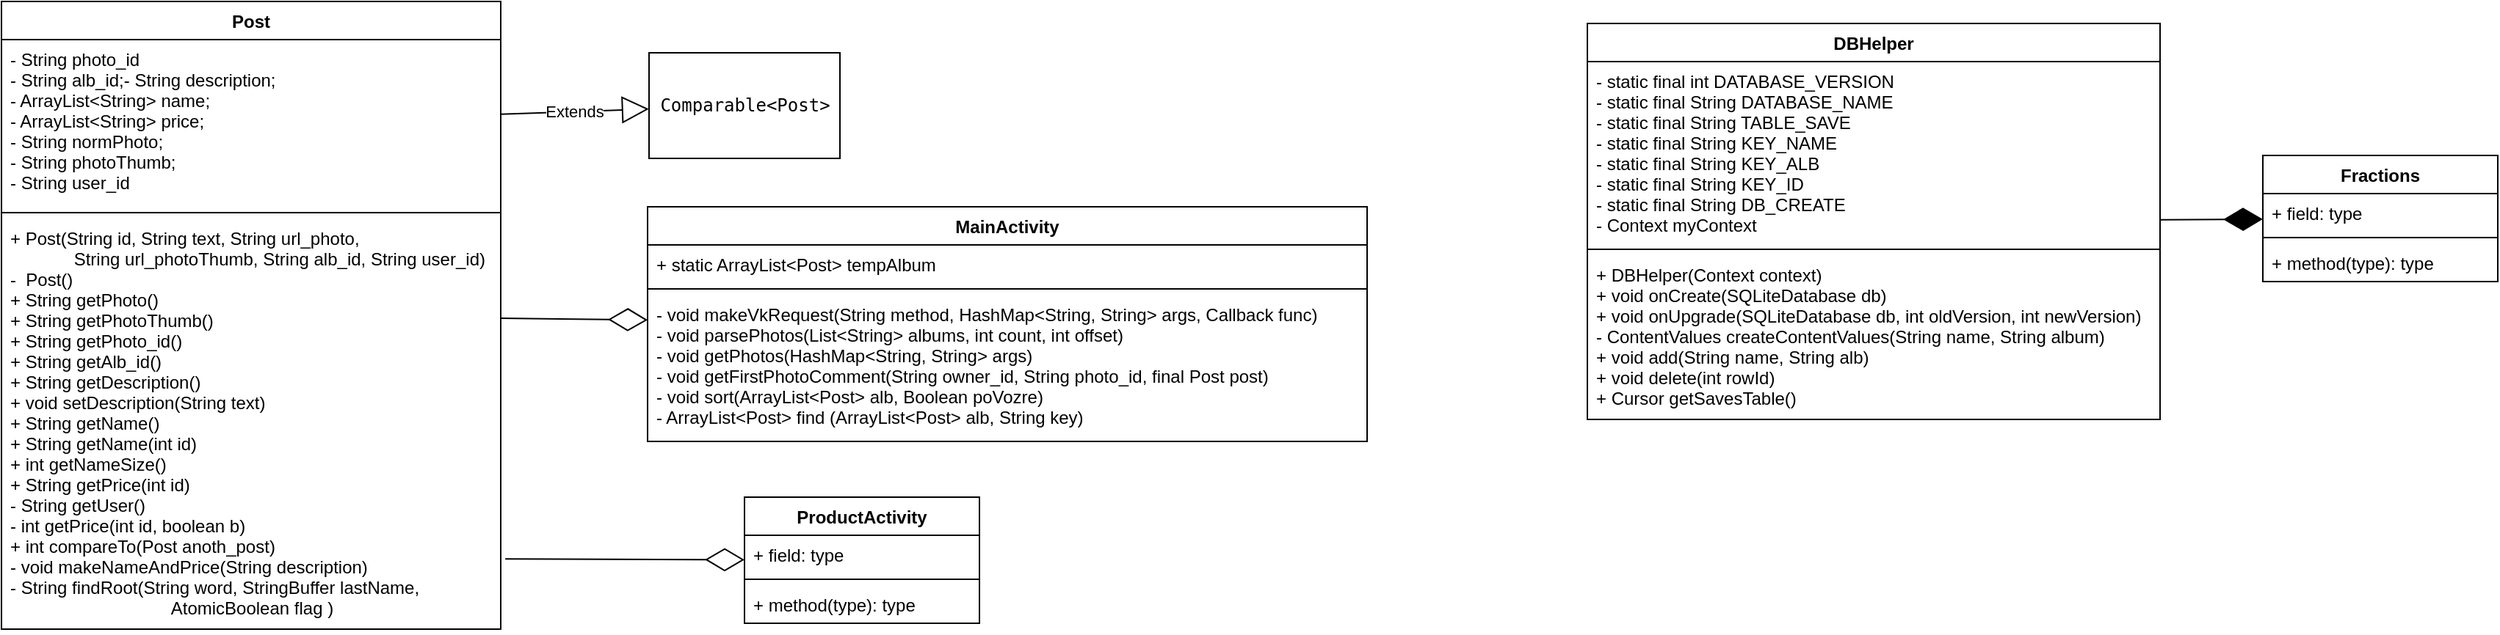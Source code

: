<mxfile version="10.6.8" type="github"><diagram id="H0TlaPmsUMJZ5l3_36gU" name="Page-1"><mxGraphModel dx="2221" dy="771" grid="1" gridSize="10" guides="1" tooltips="1" connect="1" arrows="1" fold="1" page="1" pageScale="1" pageWidth="827" pageHeight="1169" math="0" shadow="0"><root><mxCell id="0"/><mxCell id="1" parent="0"/><mxCell id="FyV8M_RW5J6ellcxXbuD-1" value="Post" style="swimlane;fontStyle=1;align=center;verticalAlign=top;childLayout=stackLayout;horizontal=1;startSize=26;horizontalStack=0;resizeParent=1;resizeParentMax=0;resizeLast=0;collapsible=1;marginBottom=0;" vertex="1" parent="1"><mxGeometry x="-200" y="55" width="340" height="428" as="geometry"/></mxCell><mxCell id="FyV8M_RW5J6ellcxXbuD-2" value="- String photo_id&#xA;- String alb_id;- String description;&#xA;- ArrayList&lt;String&gt; name;&#xA;- ArrayList&lt;String&gt; price;&#xA;- String normPhoto;&#xA;- String photoThumb;&#xA;- String user_id" style="text;strokeColor=none;fillColor=none;align=left;verticalAlign=top;spacingLeft=4;spacingRight=4;overflow=hidden;rotatable=0;points=[[0,0.5],[1,0.5]];portConstraint=eastwest;" vertex="1" parent="FyV8M_RW5J6ellcxXbuD-1"><mxGeometry y="26" width="340" height="114" as="geometry"/></mxCell><mxCell id="FyV8M_RW5J6ellcxXbuD-3" value="" style="line;strokeWidth=1;fillColor=none;align=left;verticalAlign=middle;spacingTop=-1;spacingLeft=3;spacingRight=3;rotatable=0;labelPosition=right;points=[];portConstraint=eastwest;" vertex="1" parent="FyV8M_RW5J6ellcxXbuD-1"><mxGeometry y="140" width="340" height="8" as="geometry"/></mxCell><mxCell id="FyV8M_RW5J6ellcxXbuD-4" value="+ Post(String id, String text, String url_photo, &#xA;             String url_photoThumb, String alb_id, String user_id)&#xA;-  Post()&#xA;+ String getPhoto()&#xA;+ String getPhotoThumb()&#xA;+ String getPhoto_id()&#xA;+ String getAlb_id()&#xA;+ String getDescription()&#xA;+ void setDescription(String text)&#xA;+ String getName()&#xA;+ String getName(int id)&#xA;+ int getNameSize()&#xA;+ String getPrice(int id)&#xA;- String getUser()&#xA;- int getPrice(int id, boolean b)&#xA;+ int compareTo(Post anoth_post)&#xA;- void makeNameAndPrice(String description)&#xA;- String findRoot(String word, StringBuffer lastName, &#xA;                                 AtomicBoolean flag )" style="text;strokeColor=none;fillColor=none;align=left;verticalAlign=top;spacingLeft=4;spacingRight=4;overflow=hidden;rotatable=0;points=[[0,0.5],[1,0.5]];portConstraint=eastwest;" vertex="1" parent="FyV8M_RW5J6ellcxXbuD-1"><mxGeometry y="148" width="340" height="280" as="geometry"/></mxCell><mxCell id="FyV8M_RW5J6ellcxXbuD-5" value="MainActivity" style="swimlane;fontStyle=1;align=center;verticalAlign=top;childLayout=stackLayout;horizontal=1;startSize=26;horizontalStack=0;resizeParent=1;resizeParentMax=0;resizeLast=0;collapsible=1;marginBottom=0;" vertex="1" parent="1"><mxGeometry x="240" y="195" width="490" height="160" as="geometry"/></mxCell><mxCell id="FyV8M_RW5J6ellcxXbuD-6" value="+ static ArrayList&lt;Post&gt; tempAlbum&#xA;" style="text;strokeColor=none;fillColor=none;align=left;verticalAlign=top;spacingLeft=4;spacingRight=4;overflow=hidden;rotatable=0;points=[[0,0.5],[1,0.5]];portConstraint=eastwest;" vertex="1" parent="FyV8M_RW5J6ellcxXbuD-5"><mxGeometry y="26" width="490" height="26" as="geometry"/></mxCell><mxCell id="FyV8M_RW5J6ellcxXbuD-7" value="" style="line;strokeWidth=1;fillColor=none;align=left;verticalAlign=middle;spacingTop=-1;spacingLeft=3;spacingRight=3;rotatable=0;labelPosition=right;points=[];portConstraint=eastwest;" vertex="1" parent="FyV8M_RW5J6ellcxXbuD-5"><mxGeometry y="52" width="490" height="8" as="geometry"/></mxCell><mxCell id="FyV8M_RW5J6ellcxXbuD-8" value="- void makeVkRequest(String method, HashMap&lt;String, String&gt; args, Callback func)&#xA;- void parsePhotos(List&lt;String&gt; albums, int count, int offset)&#xA;- void getPhotos(HashMap&lt;String, String&gt; args)&#xA;- void getFirstPhotoComment(String owner_id, String photo_id, final Post post)&#xA;- void sort(ArrayList&lt;Post&gt; alb, Boolean poVozre)&#xA;- ArrayList&lt;Post&gt; find (ArrayList&lt;Post&gt; alb, String key)" style="text;strokeColor=none;fillColor=none;align=left;verticalAlign=top;spacingLeft=4;spacingRight=4;overflow=hidden;rotatable=0;points=[[0,0.5],[1,0.5]];portConstraint=eastwest;" vertex="1" parent="FyV8M_RW5J6ellcxXbuD-5"><mxGeometry y="60" width="490" height="100" as="geometry"/></mxCell><mxCell id="FyV8M_RW5J6ellcxXbuD-9" value="DBHelper" style="swimlane;fontStyle=1;align=center;verticalAlign=top;childLayout=stackLayout;horizontal=1;startSize=26;horizontalStack=0;resizeParent=1;resizeParentMax=0;resizeLast=0;collapsible=1;marginBottom=0;" vertex="1" parent="1"><mxGeometry x="880" y="70" width="390" height="270" as="geometry"/></mxCell><mxCell id="FyV8M_RW5J6ellcxXbuD-10" value="- static final int DATABASE_VERSION&#xA;- static final String DATABASE_NAME&#xA;- static final String TABLE_SAVE&#xA;- static final String KEY_NAME&#xA;- static final String KEY_ALB&#xA;- static final String KEY_ID&#xA;- static final String DB_CREATE&#xA;- Context myContext" style="text;strokeColor=none;fillColor=none;align=left;verticalAlign=top;spacingLeft=4;spacingRight=4;overflow=hidden;rotatable=0;points=[[0,0.5],[1,0.5]];portConstraint=eastwest;" vertex="1" parent="FyV8M_RW5J6ellcxXbuD-9"><mxGeometry y="26" width="390" height="124" as="geometry"/></mxCell><mxCell id="FyV8M_RW5J6ellcxXbuD-11" value="" style="line;strokeWidth=1;fillColor=none;align=left;verticalAlign=middle;spacingTop=-1;spacingLeft=3;spacingRight=3;rotatable=0;labelPosition=right;points=[];portConstraint=eastwest;" vertex="1" parent="FyV8M_RW5J6ellcxXbuD-9"><mxGeometry y="150" width="390" height="8" as="geometry"/></mxCell><mxCell id="FyV8M_RW5J6ellcxXbuD-12" value="+ DBHelper(Context context)&#xA;+ void onCreate(SQLiteDatabase db)&#xA;+ void onUpgrade(SQLiteDatabase db, int oldVersion, int newVersion)&#xA;- ContentValues createContentValues(String name, String album)&#xA;+ void add(String name, String alb)&#xA;+ void delete(int rowId)&#xA;+ Cursor getSavesTable()" style="text;strokeColor=none;fillColor=none;align=left;verticalAlign=top;spacingLeft=4;spacingRight=4;overflow=hidden;rotatable=0;points=[[0,0.5],[1,0.5]];portConstraint=eastwest;" vertex="1" parent="FyV8M_RW5J6ellcxXbuD-9"><mxGeometry y="158" width="390" height="112" as="geometry"/></mxCell><mxCell id="FyV8M_RW5J6ellcxXbuD-14" value="Fractions" style="swimlane;fontStyle=1;align=center;verticalAlign=top;childLayout=stackLayout;horizontal=1;startSize=26;horizontalStack=0;resizeParent=1;resizeParentMax=0;resizeLast=0;collapsible=1;marginBottom=0;" vertex="1" parent="1"><mxGeometry x="1340" y="160" width="160" height="86" as="geometry"/></mxCell><mxCell id="FyV8M_RW5J6ellcxXbuD-15" value="+ field: type" style="text;strokeColor=none;fillColor=none;align=left;verticalAlign=top;spacingLeft=4;spacingRight=4;overflow=hidden;rotatable=0;points=[[0,0.5],[1,0.5]];portConstraint=eastwest;" vertex="1" parent="FyV8M_RW5J6ellcxXbuD-14"><mxGeometry y="26" width="160" height="26" as="geometry"/></mxCell><mxCell id="FyV8M_RW5J6ellcxXbuD-16" value="" style="line;strokeWidth=1;fillColor=none;align=left;verticalAlign=middle;spacingTop=-1;spacingLeft=3;spacingRight=3;rotatable=0;labelPosition=right;points=[];portConstraint=eastwest;" vertex="1" parent="FyV8M_RW5J6ellcxXbuD-14"><mxGeometry y="52" width="160" height="8" as="geometry"/></mxCell><mxCell id="FyV8M_RW5J6ellcxXbuD-17" value="+ method(type): type" style="text;strokeColor=none;fillColor=none;align=left;verticalAlign=top;spacingLeft=4;spacingRight=4;overflow=hidden;rotatable=0;points=[[0,0.5],[1,0.5]];portConstraint=eastwest;" vertex="1" parent="FyV8M_RW5J6ellcxXbuD-14"><mxGeometry y="60" width="160" height="26" as="geometry"/></mxCell><mxCell id="FyV8M_RW5J6ellcxXbuD-22" value="" style="endArrow=diamondThin;endFill=0;endSize=24;html=1;" edge="1" parent="1" source="FyV8M_RW5J6ellcxXbuD-1" target="FyV8M_RW5J6ellcxXbuD-5"><mxGeometry width="160" relative="1" as="geometry"><mxPoint x="200" y="229.5" as="sourcePoint"/><mxPoint x="210" y="150" as="targetPoint"/></mxGeometry></mxCell><mxCell id="FyV8M_RW5J6ellcxXbuD-24" value="ProductActivity" style="swimlane;fontStyle=1;align=center;verticalAlign=top;childLayout=stackLayout;horizontal=1;startSize=26;horizontalStack=0;resizeParent=1;resizeParentMax=0;resizeLast=0;collapsible=1;marginBottom=0;" vertex="1" parent="1"><mxGeometry x="306" y="393" width="160" height="86" as="geometry"/></mxCell><mxCell id="FyV8M_RW5J6ellcxXbuD-25" value="+ field: type" style="text;strokeColor=none;fillColor=none;align=left;verticalAlign=top;spacingLeft=4;spacingRight=4;overflow=hidden;rotatable=0;points=[[0,0.5],[1,0.5]];portConstraint=eastwest;" vertex="1" parent="FyV8M_RW5J6ellcxXbuD-24"><mxGeometry y="26" width="160" height="26" as="geometry"/></mxCell><mxCell id="FyV8M_RW5J6ellcxXbuD-26" value="" style="line;strokeWidth=1;fillColor=none;align=left;verticalAlign=middle;spacingTop=-1;spacingLeft=3;spacingRight=3;rotatable=0;labelPosition=right;points=[];portConstraint=eastwest;" vertex="1" parent="FyV8M_RW5J6ellcxXbuD-24"><mxGeometry y="52" width="160" height="8" as="geometry"/></mxCell><mxCell id="FyV8M_RW5J6ellcxXbuD-27" value="+ method(type): type" style="text;strokeColor=none;fillColor=none;align=left;verticalAlign=top;spacingLeft=4;spacingRight=4;overflow=hidden;rotatable=0;points=[[0,0.5],[1,0.5]];portConstraint=eastwest;" vertex="1" parent="FyV8M_RW5J6ellcxXbuD-24"><mxGeometry y="60" width="160" height="26" as="geometry"/></mxCell><mxCell id="FyV8M_RW5J6ellcxXbuD-28" value="" style="endArrow=diamondThin;endFill=1;endSize=24;html=1;" edge="1" parent="1" source="FyV8M_RW5J6ellcxXbuD-9" target="FyV8M_RW5J6ellcxXbuD-14"><mxGeometry width="160" relative="1" as="geometry"><mxPoint x="1340" y="219.5" as="sourcePoint"/><mxPoint x="1500" y="219.5" as="targetPoint"/></mxGeometry></mxCell><mxCell id="FyV8M_RW5J6ellcxXbuD-29" value="" style="endArrow=diamondThin;endFill=0;endSize=24;html=1;exitX=1.009;exitY=0.829;exitDx=0;exitDy=0;exitPerimeter=0;" edge="1" parent="1" source="FyV8M_RW5J6ellcxXbuD-4" target="FyV8M_RW5J6ellcxXbuD-24"><mxGeometry width="160" relative="1" as="geometry"><mxPoint x="150" y="435.5" as="sourcePoint"/><mxPoint x="310" y="435.5" as="targetPoint"/></mxGeometry></mxCell><mxCell id="FyV8M_RW5J6ellcxXbuD-30" value="&lt;pre&gt;Comparable&amp;lt;Post&amp;gt;&lt;/pre&gt;" style="html=1;" vertex="1" parent="1"><mxGeometry x="241" y="90" width="130" height="72" as="geometry"/></mxCell><mxCell id="FyV8M_RW5J6ellcxXbuD-32" value="Extends" style="endArrow=block;endSize=16;endFill=0;html=1;" edge="1" parent="1" source="FyV8M_RW5J6ellcxXbuD-2" target="FyV8M_RW5J6ellcxXbuD-30"><mxGeometry width="160" relative="1" as="geometry"><mxPoint x="180" y="150" as="sourcePoint"/><mxPoint x="340" y="150" as="targetPoint"/></mxGeometry></mxCell></root></mxGraphModel></diagram></mxfile>